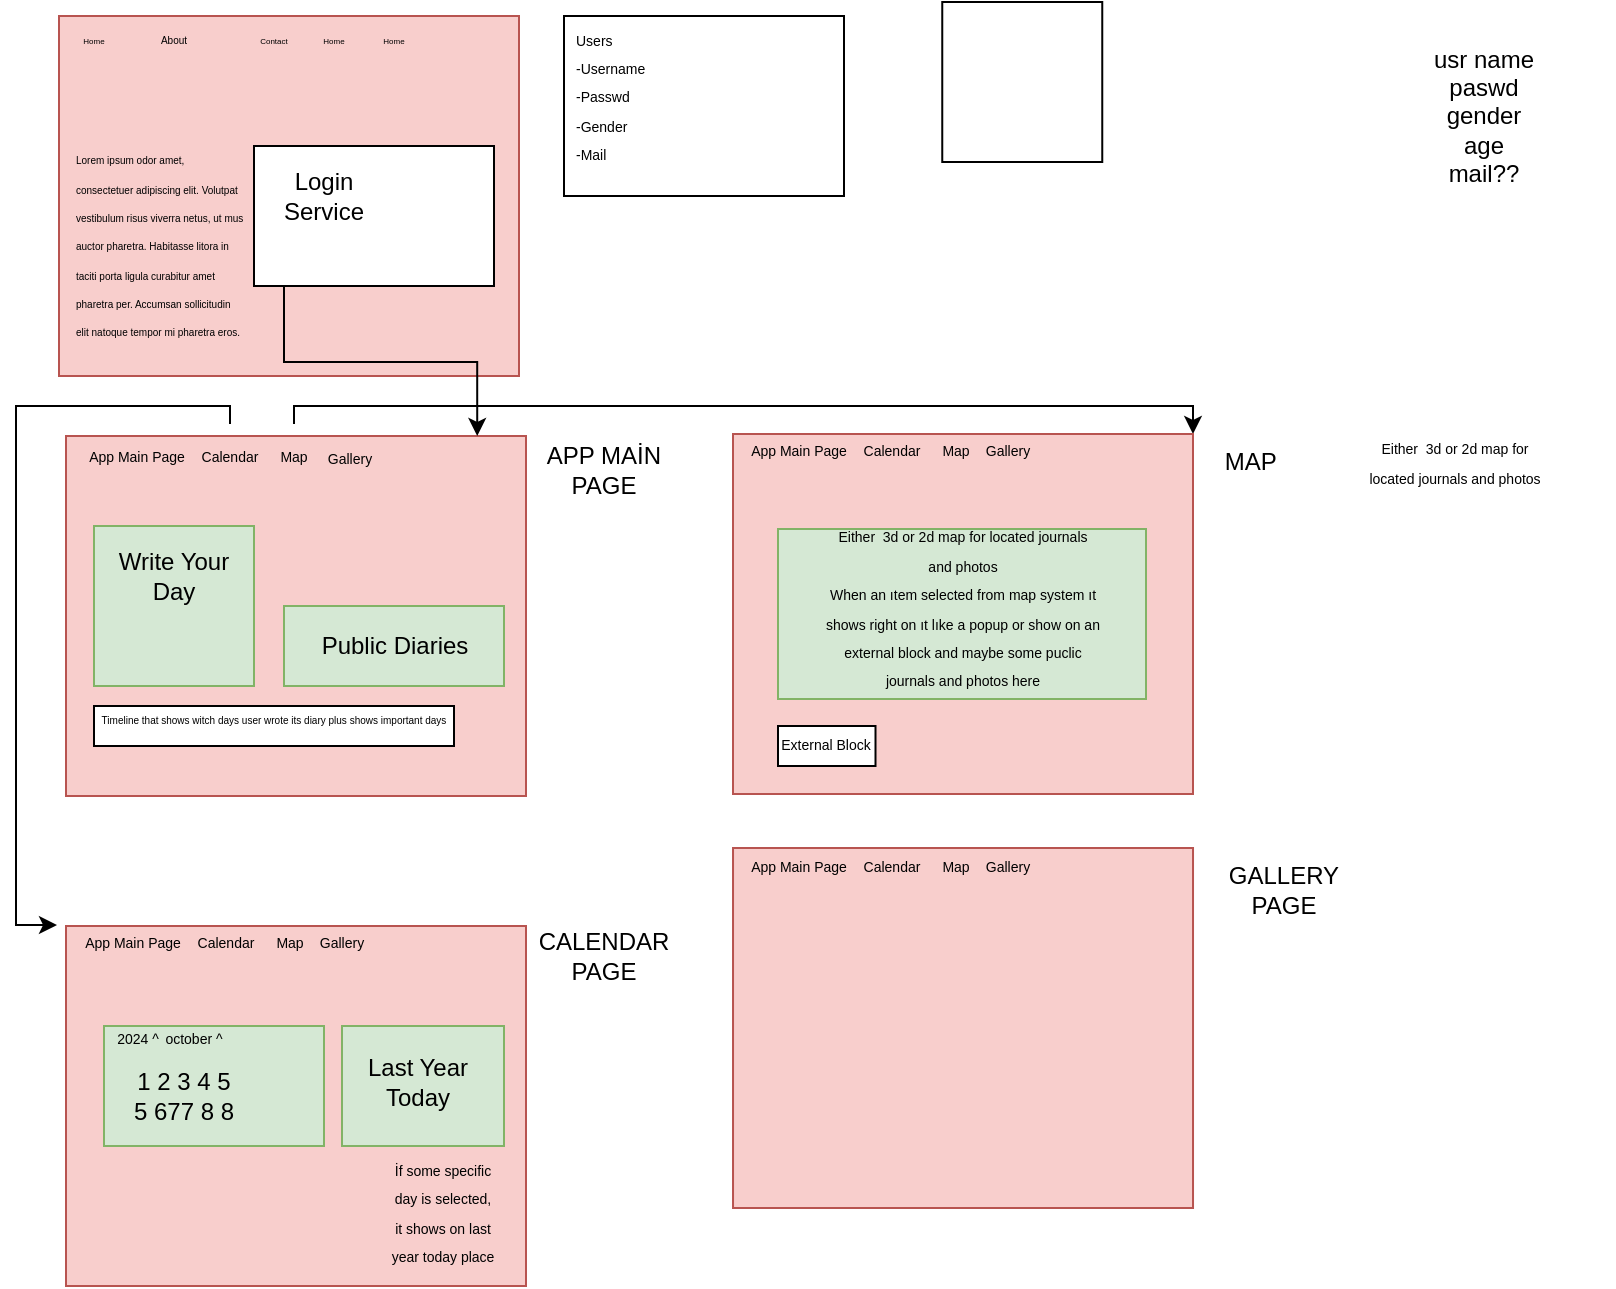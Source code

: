 <mxfile version="25.0.3" pages="2">
  <diagram name="Sayfa -1" id="lpaqPt4GCAIE5SKZ4p8X">
    <mxGraphModel dx="10500" dy="5570" grid="1" gridSize="10" guides="1" tooltips="1" connect="1" arrows="1" fold="1" page="1" pageScale="1" pageWidth="827" pageHeight="1169" math="0" shadow="0">
      <root>
        <mxCell id="0" />
        <mxCell id="1" parent="0" />
        <mxCell id="ZIyLOdGgL62Nhkdruaqg-5" value="" style="rounded=0;whiteSpace=wrap;html=1;fillColor=#f8cecc;strokeColor=#b85450;" parent="1" vertex="1">
          <mxGeometry x="37.5" y="25" width="230" height="180" as="geometry" />
        </mxCell>
        <mxCell id="ZIyLOdGgL62Nhkdruaqg-6" value="" style="rounded=0;whiteSpace=wrap;html=1;" parent="1" vertex="1">
          <mxGeometry x="135" y="90" width="120" height="70" as="geometry" />
        </mxCell>
        <mxCell id="ZIyLOdGgL62Nhkdruaqg-7" value="Login Service" style="text;html=1;align=center;verticalAlign=middle;whiteSpace=wrap;rounded=0;" parent="1" vertex="1">
          <mxGeometry x="140" y="100" width="60" height="30" as="geometry" />
        </mxCell>
        <mxCell id="ZIyLOdGgL62Nhkdruaqg-9" value="&lt;font style=&quot;font-size: 4px;&quot;&gt;Home&lt;/font&gt;" style="text;html=1;align=center;verticalAlign=middle;whiteSpace=wrap;rounded=0;" parent="1" vertex="1">
          <mxGeometry x="40" y="30" width="30" height="10" as="geometry" />
        </mxCell>
        <mxCell id="ZIyLOdGgL62Nhkdruaqg-11" value="&lt;font style=&quot;font-size: 5px;&quot;&gt;About&lt;/font&gt;" style="text;html=1;align=center;verticalAlign=middle;whiteSpace=wrap;rounded=0;" parent="1" vertex="1">
          <mxGeometry x="80" y="30" width="30" height="10" as="geometry" />
        </mxCell>
        <mxCell id="ZIyLOdGgL62Nhkdruaqg-12" value="&lt;font style=&quot;font-size: 4px;&quot;&gt;Contact&lt;/font&gt;" style="text;html=1;align=center;verticalAlign=middle;whiteSpace=wrap;rounded=0;" parent="1" vertex="1">
          <mxGeometry x="130" y="30" width="30" height="10" as="geometry" />
        </mxCell>
        <mxCell id="ZIyLOdGgL62Nhkdruaqg-13" value="&lt;font style=&quot;font-size: 4px;&quot;&gt;Home&lt;/font&gt;" style="text;html=1;align=center;verticalAlign=middle;whiteSpace=wrap;rounded=0;" parent="1" vertex="1">
          <mxGeometry x="160" y="30" width="30" height="10" as="geometry" />
        </mxCell>
        <mxCell id="ZIyLOdGgL62Nhkdruaqg-14" value="&lt;font style=&quot;font-size: 4px;&quot;&gt;Home&lt;/font&gt;" style="text;html=1;align=center;verticalAlign=middle;whiteSpace=wrap;rounded=0;" parent="1" vertex="1">
          <mxGeometry x="190" y="30" width="30" height="10" as="geometry" />
        </mxCell>
        <mxCell id="ZIyLOdGgL62Nhkdruaqg-18" value="" style="rounded=0;whiteSpace=wrap;html=1;fillColor=#f8cecc;strokeColor=#b85450;" parent="1" vertex="1">
          <mxGeometry x="41" y="235" width="230" height="180" as="geometry" />
        </mxCell>
        <mxCell id="ZIyLOdGgL62Nhkdruaqg-20" value="&lt;font style=&quot;font-size: 7px;&quot;&gt;App Main Page&lt;/font&gt;" style="text;html=1;align=center;verticalAlign=middle;whiteSpace=wrap;rounded=0;" parent="1" vertex="1">
          <mxGeometry x="39" y="229" width="75" height="30" as="geometry" />
        </mxCell>
        <mxCell id="ZIyLOdGgL62Nhkdruaqg-30" value="&lt;span style=&quot;color: rgba(0, 0, 0, 0); font-family: monospace; font-size: 0px; text-align: start; text-wrap-mode: nowrap;&quot;&gt;%3CmxGraphModel%3E%3Croot%3E%3CmxCell%20id%3D%220%22%2F%3E%3CmxCell%20id%3D%221%22%20parent%3D%220%22%2F%3E%3CmxCell%20id%3D%222%22%20value%3D%22%22%20style%3D%22rounded%3D0%3BwhiteSpace%3Dwrap%3Bhtml%3D1%3BfillColor%3D%23d5e8d4%3BstrokeColor%3D%2382b366%3B%22%20vertex%3D%221%22%20parent%3D%221%22%3E%3CmxGeometry%20x%3D%2255%22%20y%3D%22280%22%20width%3D%2280%22%20height%3D%2280%22%20as%3D%22geometry%22%2F%3E%3C%2FmxCell%3E%3C%2Froot%3E%3C%2FmxGraphModel%3E&lt;/span&gt;" style="rounded=0;whiteSpace=wrap;html=1;fillColor=#d5e8d4;strokeColor=#82b366;" parent="1" vertex="1">
          <mxGeometry x="55" y="280" width="80" height="80" as="geometry" />
        </mxCell>
        <mxCell id="ZIyLOdGgL62Nhkdruaqg-31" value="Write Your Day" style="text;html=1;align=center;verticalAlign=middle;whiteSpace=wrap;rounded=0;" parent="1" vertex="1">
          <mxGeometry x="65" y="290" width="60" height="30" as="geometry" />
        </mxCell>
        <mxCell id="ZIyLOdGgL62Nhkdruaqg-34" value="" style="rounded=0;whiteSpace=wrap;html=1;" parent="1" vertex="1">
          <mxGeometry x="55" y="370" width="180" height="20" as="geometry" />
        </mxCell>
        <mxCell id="ZIyLOdGgL62Nhkdruaqg-35" value="&lt;font style=&quot;font-size: 5px;&quot;&gt;Timeline that shows witch days user wrote its diary plus shows important days&lt;/font&gt;" style="text;html=1;align=center;verticalAlign=middle;whiteSpace=wrap;rounded=0;" parent="1" vertex="1">
          <mxGeometry x="50" y="360" width="190" height="30" as="geometry" />
        </mxCell>
        <mxCell id="ZIyLOdGgL62Nhkdruaqg-64" style="edgeStyle=orthogonalEdgeStyle;rounded=0;orthogonalLoop=1;jettySize=auto;html=1;exitX=0.5;exitY=0;exitDx=0;exitDy=0;entryX=0;entryY=0.25;entryDx=0;entryDy=0;" parent="1" source="ZIyLOdGgL62Nhkdruaqg-36" target="ZIyLOdGgL62Nhkdruaqg-49" edge="1">
          <mxGeometry relative="1" as="geometry">
            <Array as="points">
              <mxPoint x="123" y="220" />
              <mxPoint x="16" y="220" />
              <mxPoint x="16" y="479" />
            </Array>
          </mxGeometry>
        </mxCell>
        <mxCell id="ZIyLOdGgL62Nhkdruaqg-36" value="&lt;font style=&quot;font-size: 7px;&quot;&gt;Calendar&lt;/font&gt;" style="text;html=1;align=center;verticalAlign=middle;whiteSpace=wrap;rounded=0;" parent="1" vertex="1">
          <mxGeometry x="93" y="229" width="60" height="30" as="geometry" />
        </mxCell>
        <mxCell id="ZIyLOdGgL62Nhkdruaqg-95" style="edgeStyle=orthogonalEdgeStyle;rounded=0;orthogonalLoop=1;jettySize=auto;html=1;exitX=0.5;exitY=0;exitDx=0;exitDy=0;entryX=1;entryY=0;entryDx=0;entryDy=0;" parent="1" source="ZIyLOdGgL62Nhkdruaqg-37" target="ZIyLOdGgL62Nhkdruaqg-66" edge="1">
          <mxGeometry relative="1" as="geometry">
            <Array as="points">
              <mxPoint x="155" y="220" />
              <mxPoint x="605" y="220" />
            </Array>
          </mxGeometry>
        </mxCell>
        <mxCell id="ZIyLOdGgL62Nhkdruaqg-37" value="&lt;font style=&quot;font-size: 7px;&quot;&gt;Map&lt;/font&gt;" style="text;html=1;align=center;verticalAlign=middle;whiteSpace=wrap;rounded=0;" parent="1" vertex="1">
          <mxGeometry x="125" y="229" width="60" height="30" as="geometry" />
        </mxCell>
        <mxCell id="ZIyLOdGgL62Nhkdruaqg-38" value="&lt;font style=&quot;font-size: 7px;&quot;&gt;Gallery&lt;/font&gt;" style="text;html=1;align=center;verticalAlign=middle;whiteSpace=wrap;rounded=0;container=1;" parent="1" vertex="1">
          <mxGeometry x="153" y="230" width="60" height="30" as="geometry">
            <mxRectangle x="151" y="229" width="60" height="30" as="alternateBounds" />
          </mxGeometry>
        </mxCell>
        <mxCell id="ZIyLOdGgL62Nhkdruaqg-39" value="" style="shape=image;html=1;verticalAlign=top;verticalLabelPosition=bottom;labelBackgroundColor=#ffffff;imageAspect=0;aspect=fixed;image=https://cdn1.iconfinder.com/data/icons/material-core/18/exit-to-app-128.png" parent="1" vertex="1">
          <mxGeometry x="250" y="243" width="17" height="17" as="geometry" />
        </mxCell>
        <mxCell id="ZIyLOdGgL62Nhkdruaqg-40" value="" style="shape=image;html=1;verticalAlign=top;verticalLabelPosition=bottom;labelBackgroundColor=#ffffff;imageAspect=0;aspect=fixed;image=https://cdn1.iconfinder.com/data/icons/iconoir-vol-3/24/profile-circled-128.png" parent="1" vertex="1">
          <mxGeometry x="224" y="243" width="20" height="20" as="geometry" />
        </mxCell>
        <mxCell id="ZIyLOdGgL62Nhkdruaqg-43" value="" style="rounded=0;whiteSpace=wrap;html=1;fillColor=#d5e8d4;strokeColor=#82b366;" parent="1" vertex="1">
          <mxGeometry x="150" y="320" width="110" height="40" as="geometry" />
        </mxCell>
        <mxCell id="ZIyLOdGgL62Nhkdruaqg-44" value="Public Diaries" style="text;html=1;align=center;verticalAlign=middle;whiteSpace=wrap;rounded=0;" parent="1" vertex="1">
          <mxGeometry x="142.5" y="325" width="125" height="30" as="geometry" />
        </mxCell>
        <mxCell id="ZIyLOdGgL62Nhkdruaqg-45" value="&lt;font style=&quot;font-size: 5px;&quot;&gt;Lorem ipsum odor amet, consectetuer adipiscing elit. Volutpat vestibulum risus viverra netus, ut mus auctor pharetra. Habitasse litora in taciti porta ligula curabitur amet pharetra per. Accumsan sollicitudin elit natoque tempor mi pharetra eros.&amp;nbsp;&lt;/font&gt;" style="text;html=1;align=left;verticalAlign=middle;whiteSpace=wrap;rounded=0;" parent="1" vertex="1">
          <mxGeometry x="44" y="98" width="86" height="79" as="geometry" />
        </mxCell>
        <mxCell id="ZIyLOdGgL62Nhkdruaqg-46" value="APP MAİN PAGE" style="text;html=1;align=center;verticalAlign=middle;whiteSpace=wrap;rounded=0;" parent="1" vertex="1">
          <mxGeometry x="280" y="236.5" width="60" height="30" as="geometry" />
        </mxCell>
        <mxCell id="ZIyLOdGgL62Nhkdruaqg-47" value="" style="rounded=0;whiteSpace=wrap;html=1;fillColor=#f8cecc;strokeColor=#b85450;" parent="1" vertex="1">
          <mxGeometry x="41" y="480" width="230" height="180" as="geometry" />
        </mxCell>
        <mxCell id="ZIyLOdGgL62Nhkdruaqg-48" value="CALENDAR PAGE" style="text;html=1;align=center;verticalAlign=middle;whiteSpace=wrap;rounded=0;" parent="1" vertex="1">
          <mxGeometry x="280" y="480" width="60" height="30" as="geometry" />
        </mxCell>
        <mxCell id="ZIyLOdGgL62Nhkdruaqg-49" value="&lt;font style=&quot;font-size: 7px;&quot;&gt;App Main Page&lt;/font&gt;" style="text;html=1;align=center;verticalAlign=middle;whiteSpace=wrap;rounded=0;" parent="1" vertex="1">
          <mxGeometry x="36.5" y="472" width="75" height="30" as="geometry" />
        </mxCell>
        <mxCell id="ZIyLOdGgL62Nhkdruaqg-50" value="&lt;font style=&quot;font-size: 7px;&quot;&gt;Calendar&lt;/font&gt;" style="text;html=1;align=center;verticalAlign=middle;whiteSpace=wrap;rounded=0;" parent="1" vertex="1">
          <mxGeometry x="90.5" y="472" width="60" height="30" as="geometry" />
        </mxCell>
        <mxCell id="ZIyLOdGgL62Nhkdruaqg-51" value="&lt;font style=&quot;font-size: 7px;&quot;&gt;Map&lt;/font&gt;" style="text;html=1;align=center;verticalAlign=middle;whiteSpace=wrap;rounded=0;" parent="1" vertex="1">
          <mxGeometry x="122.5" y="472" width="60" height="30" as="geometry" />
        </mxCell>
        <mxCell id="ZIyLOdGgL62Nhkdruaqg-52" value="&lt;font style=&quot;font-size: 7px;&quot;&gt;Gallery&lt;/font&gt;" style="text;html=1;align=center;verticalAlign=middle;whiteSpace=wrap;rounded=0;container=1;" parent="1" vertex="1">
          <mxGeometry x="148.5" y="472" width="60" height="30" as="geometry" />
        </mxCell>
        <mxCell id="ZIyLOdGgL62Nhkdruaqg-53" value="" style="shape=image;html=1;verticalAlign=top;verticalLabelPosition=bottom;labelBackgroundColor=#ffffff;imageAspect=0;aspect=fixed;image=https://cdn1.iconfinder.com/data/icons/material-core/18/exit-to-app-128.png" parent="1" vertex="1">
          <mxGeometry x="247.5" y="486" width="17" height="17" as="geometry" />
        </mxCell>
        <mxCell id="ZIyLOdGgL62Nhkdruaqg-54" value="" style="shape=image;html=1;verticalAlign=top;verticalLabelPosition=bottom;labelBackgroundColor=#ffffff;imageAspect=0;aspect=fixed;image=https://cdn1.iconfinder.com/data/icons/iconoir-vol-3/24/profile-circled-128.png" parent="1" vertex="1">
          <mxGeometry x="221.5" y="486" width="20" height="20" as="geometry" />
        </mxCell>
        <mxCell id="ZIyLOdGgL62Nhkdruaqg-55" value="" style="rounded=0;whiteSpace=wrap;html=1;fillColor=#d5e8d4;strokeColor=#82b366;" parent="1" vertex="1">
          <mxGeometry x="179" y="530" width="81" height="60" as="geometry" />
        </mxCell>
        <mxCell id="ZIyLOdGgL62Nhkdruaqg-56" value="Last Year Today" style="text;html=1;align=center;verticalAlign=middle;whiteSpace=wrap;rounded=0;" parent="1" vertex="1">
          <mxGeometry x="184" y="535" width="66" height="45" as="geometry" />
        </mxCell>
        <mxCell id="ZIyLOdGgL62Nhkdruaqg-59" value="" style="rounded=0;whiteSpace=wrap;html=1;fillColor=#d5e8d4;strokeColor=#82b366;" parent="1" vertex="1">
          <mxGeometry x="60" y="530" width="110" height="60" as="geometry" />
        </mxCell>
        <mxCell id="ZIyLOdGgL62Nhkdruaqg-60" value="&lt;font style=&quot;font-size: 7px;&quot;&gt;2024 ^&lt;/font&gt;" style="text;html=1;align=center;verticalAlign=middle;whiteSpace=wrap;rounded=0;" parent="1" vertex="1">
          <mxGeometry x="46.5" y="520" width="60" height="30" as="geometry" />
        </mxCell>
        <mxCell id="ZIyLOdGgL62Nhkdruaqg-61" value="&lt;font style=&quot;font-size: 7px;&quot;&gt;october ^&lt;/font&gt;" style="text;html=1;align=center;verticalAlign=middle;whiteSpace=wrap;rounded=0;" parent="1" vertex="1">
          <mxGeometry x="75" y="520" width="60" height="30" as="geometry" />
        </mxCell>
        <mxCell id="ZIyLOdGgL62Nhkdruaqg-62" value="1 2 3 4 5&lt;div&gt;5 677 8 8&lt;/div&gt;" style="text;html=1;align=center;verticalAlign=middle;whiteSpace=wrap;rounded=0;" parent="1" vertex="1">
          <mxGeometry x="55" y="550" width="90" height="30" as="geometry" />
        </mxCell>
        <mxCell id="ZIyLOdGgL62Nhkdruaqg-63" value="&lt;font style=&quot;font-size: 7px;&quot;&gt;İf some specific day is selected, it shows on last year today place&lt;/font&gt;" style="text;html=1;align=center;verticalAlign=middle;whiteSpace=wrap;rounded=0;" parent="1" vertex="1">
          <mxGeometry x="202" y="607" width="55" height="30" as="geometry" />
        </mxCell>
        <mxCell id="ZIyLOdGgL62Nhkdruaqg-66" value="" style="rounded=0;whiteSpace=wrap;html=1;fillColor=#f8cecc;strokeColor=#b85450;" parent="1" vertex="1">
          <mxGeometry x="374.5" y="234" width="230" height="180" as="geometry" />
        </mxCell>
        <mxCell id="ZIyLOdGgL62Nhkdruaqg-67" value="MAP&amp;nbsp;" style="text;html=1;align=center;verticalAlign=middle;whiteSpace=wrap;rounded=0;" parent="1" vertex="1">
          <mxGeometry x="604.5" y="233" width="60" height="30" as="geometry" />
        </mxCell>
        <mxCell id="ZIyLOdGgL62Nhkdruaqg-68" value="&lt;font style=&quot;font-size: 7px;&quot;&gt;App Main Page&lt;/font&gt;" style="text;html=1;align=center;verticalAlign=middle;whiteSpace=wrap;rounded=0;" parent="1" vertex="1">
          <mxGeometry x="370" y="226" width="75" height="30" as="geometry" />
        </mxCell>
        <mxCell id="ZIyLOdGgL62Nhkdruaqg-69" value="&lt;font style=&quot;font-size: 7px;&quot;&gt;Calendar&lt;/font&gt;" style="text;html=1;align=center;verticalAlign=middle;whiteSpace=wrap;rounded=0;" parent="1" vertex="1">
          <mxGeometry x="424" y="226" width="60" height="30" as="geometry" />
        </mxCell>
        <mxCell id="ZIyLOdGgL62Nhkdruaqg-70" value="&lt;font style=&quot;font-size: 7px;&quot;&gt;Map&lt;/font&gt;" style="text;html=1;align=center;verticalAlign=middle;whiteSpace=wrap;rounded=0;" parent="1" vertex="1">
          <mxGeometry x="456" y="226" width="60" height="30" as="geometry" />
        </mxCell>
        <mxCell id="ZIyLOdGgL62Nhkdruaqg-71" value="&lt;font style=&quot;font-size: 7px;&quot;&gt;Gallery&lt;/font&gt;" style="text;html=1;align=center;verticalAlign=middle;whiteSpace=wrap;rounded=0;container=1;" parent="1" vertex="1">
          <mxGeometry x="482" y="226" width="60" height="30" as="geometry" />
        </mxCell>
        <mxCell id="ZIyLOdGgL62Nhkdruaqg-72" value="" style="shape=image;html=1;verticalAlign=top;verticalLabelPosition=bottom;labelBackgroundColor=#ffffff;imageAspect=0;aspect=fixed;image=https://cdn1.iconfinder.com/data/icons/material-core/18/exit-to-app-128.png" parent="1" vertex="1">
          <mxGeometry x="581" y="240" width="17" height="17" as="geometry" />
        </mxCell>
        <mxCell id="ZIyLOdGgL62Nhkdruaqg-73" value="" style="shape=image;html=1;verticalAlign=top;verticalLabelPosition=bottom;labelBackgroundColor=#ffffff;imageAspect=0;aspect=fixed;image=https://cdn1.iconfinder.com/data/icons/iconoir-vol-3/24/profile-circled-128.png" parent="1" vertex="1">
          <mxGeometry x="555" y="240" width="20" height="20" as="geometry" />
        </mxCell>
        <mxCell id="ZIyLOdGgL62Nhkdruaqg-81" value="" style="shape=image;html=1;verticalAlign=top;verticalLabelPosition=bottom;labelBackgroundColor=#ffffff;imageAspect=0;aspect=fixed;image=https://cdn2.iconfinder.com/data/icons/whcompare-isometric-web-hosting-servers/50/connected-globe-128.png" parent="1" vertex="1">
          <mxGeometry x="740.5" y="366.5" width="74.5" height="74.5" as="geometry" />
        </mxCell>
        <mxCell id="ZIyLOdGgL62Nhkdruaqg-83" value="" style="shape=image;verticalLabelPosition=bottom;labelBackgroundColor=default;verticalAlign=top;aspect=fixed;imageAspect=0;image=https://cdn.britannica.com/37/245037-050-79129D52/world-map-continents-oceans.jpg;" parent="1" vertex="1">
          <mxGeometry x="655" y="273" width="160" height="80" as="geometry" />
        </mxCell>
        <mxCell id="ZIyLOdGgL62Nhkdruaqg-84" value="&lt;font style=&quot;font-size: 7px;&quot;&gt;Either&amp;nbsp; 3d or 2d map for located journals and photos&lt;/font&gt;" style="text;html=1;align=center;verticalAlign=middle;whiteSpace=wrap;rounded=0;" parent="1" vertex="1">
          <mxGeometry x="689.75" y="236.5" width="90.5" height="20" as="geometry" />
        </mxCell>
        <mxCell id="ZIyLOdGgL62Nhkdruaqg-85" value="" style="rounded=0;whiteSpace=wrap;html=1;fillColor=#d5e8d4;strokeColor=#82b366;" parent="1" vertex="1">
          <mxGeometry x="397" y="281.5" width="184" height="85" as="geometry" />
        </mxCell>
        <mxCell id="ZIyLOdGgL62Nhkdruaqg-88" value="&lt;font style=&quot;font-size: 7px;&quot;&gt;Either&amp;nbsp; 3d or 2d map for located journals and photos&lt;/font&gt;&lt;div&gt;&lt;font style=&quot;font-size: 7px;&quot;&gt;When an ıtem selected from map system ıt shows right on ıt lıke a popup or show on an external block and maybe some puclic journals and photos here&lt;/font&gt;&lt;/div&gt;" style="text;html=1;align=center;verticalAlign=middle;whiteSpace=wrap;rounded=0;" parent="1" vertex="1">
          <mxGeometry x="419.88" y="310" width="139.25" height="20" as="geometry" />
        </mxCell>
        <mxCell id="ZIyLOdGgL62Nhkdruaqg-89" value="" style="rounded=0;whiteSpace=wrap;html=1;" parent="1" vertex="1">
          <mxGeometry x="397" y="380" width="48.75" height="20" as="geometry" />
        </mxCell>
        <mxCell id="ZIyLOdGgL62Nhkdruaqg-90" value="&lt;font style=&quot;font-size: 7px;&quot;&gt;External Block&lt;/font&gt;" style="text;html=1;align=center;verticalAlign=middle;whiteSpace=wrap;rounded=0;" parent="1" vertex="1">
          <mxGeometry x="390.75" y="373" width="60" height="30" as="geometry" />
        </mxCell>
        <mxCell id="ZIyLOdGgL62Nhkdruaqg-96" style="edgeStyle=orthogonalEdgeStyle;rounded=0;orthogonalLoop=1;jettySize=auto;html=1;exitX=0;exitY=1;exitDx=0;exitDy=0;entryX=0.894;entryY=0;entryDx=0;entryDy=0;entryPerimeter=0;" parent="1" source="ZIyLOdGgL62Nhkdruaqg-6" target="ZIyLOdGgL62Nhkdruaqg-18" edge="1">
          <mxGeometry relative="1" as="geometry">
            <mxPoint x="250" y="230" as="targetPoint" />
            <Array as="points">
              <mxPoint x="150" y="160" />
              <mxPoint x="150" y="198" />
              <mxPoint x="247" y="198" />
            </Array>
          </mxGeometry>
        </mxCell>
        <mxCell id="ZIyLOdGgL62Nhkdruaqg-97" value="" style="rounded=0;whiteSpace=wrap;html=1;fillColor=#f8cecc;strokeColor=#b85450;" parent="1" vertex="1">
          <mxGeometry x="374.51" y="441" width="230" height="180" as="geometry" />
        </mxCell>
        <mxCell id="ZIyLOdGgL62Nhkdruaqg-98" value="" style="shape=image;html=1;verticalAlign=top;verticalLabelPosition=bottom;labelBackgroundColor=#ffffff;imageAspect=0;aspect=fixed;image=https://cdn1.iconfinder.com/data/icons/material-core/18/exit-to-app-128.png" parent="1" vertex="1">
          <mxGeometry x="581.01" y="447" width="17" height="17" as="geometry" />
        </mxCell>
        <mxCell id="ZIyLOdGgL62Nhkdruaqg-99" value="" style="shape=image;html=1;verticalAlign=top;verticalLabelPosition=bottom;labelBackgroundColor=#ffffff;imageAspect=0;aspect=fixed;image=https://cdn1.iconfinder.com/data/icons/iconoir-vol-3/24/profile-circled-128.png" parent="1" vertex="1">
          <mxGeometry x="555.01" y="447" width="20" height="20" as="geometry" />
        </mxCell>
        <mxCell id="ZIyLOdGgL62Nhkdruaqg-104" value="&lt;font style=&quot;font-size: 7px;&quot;&gt;App Main Page&lt;/font&gt;" style="text;html=1;align=center;verticalAlign=middle;whiteSpace=wrap;rounded=0;" parent="1" vertex="1">
          <mxGeometry x="370" y="434" width="75" height="30" as="geometry" />
        </mxCell>
        <mxCell id="ZIyLOdGgL62Nhkdruaqg-105" value="&lt;font style=&quot;font-size: 7px;&quot;&gt;Calendar&lt;/font&gt;" style="text;html=1;align=center;verticalAlign=middle;whiteSpace=wrap;rounded=0;" parent="1" vertex="1">
          <mxGeometry x="424" y="434" width="60" height="30" as="geometry" />
        </mxCell>
        <mxCell id="ZIyLOdGgL62Nhkdruaqg-106" value="&lt;font style=&quot;font-size: 7px;&quot;&gt;Map&lt;/font&gt;" style="text;html=1;align=center;verticalAlign=middle;whiteSpace=wrap;rounded=0;" parent="1" vertex="1">
          <mxGeometry x="456" y="434" width="60" height="30" as="geometry" />
        </mxCell>
        <mxCell id="ZIyLOdGgL62Nhkdruaqg-107" value="&lt;font style=&quot;font-size: 7px;&quot;&gt;Gallery&lt;/font&gt;" style="text;html=1;align=center;verticalAlign=middle;whiteSpace=wrap;rounded=0;container=1;" parent="1" vertex="1">
          <mxGeometry x="482" y="434" width="60" height="30" as="geometry" />
        </mxCell>
        <mxCell id="ZIyLOdGgL62Nhkdruaqg-108" value="" style="shape=image;html=1;verticalAlign=top;verticalLabelPosition=bottom;labelBackgroundColor=#ffffff;imageAspect=0;aspect=fixed;image=https://cdn4.iconfinder.com/data/icons/48-bubbles/48/18.Pictures-Day-128.png" parent="1" vertex="1">
          <mxGeometry x="395" y="502" width="38" height="38" as="geometry" />
        </mxCell>
        <mxCell id="ZIyLOdGgL62Nhkdruaqg-109" value="" style="shape=image;html=1;verticalAlign=top;verticalLabelPosition=bottom;labelBackgroundColor=#ffffff;imageAspect=0;aspect=fixed;image=https://cdn4.iconfinder.com/data/icons/48-bubbles/48/18.Pictures-Day-128.png" parent="1" vertex="1">
          <mxGeometry x="446" y="540" width="38" height="38" as="geometry" />
        </mxCell>
        <mxCell id="ZIyLOdGgL62Nhkdruaqg-110" value="" style="shape=image;html=1;verticalAlign=top;verticalLabelPosition=bottom;labelBackgroundColor=#ffffff;imageAspect=0;aspect=fixed;image=https://cdn4.iconfinder.com/data/icons/48-bubbles/48/18.Pictures-Day-128.png" parent="1" vertex="1">
          <mxGeometry x="395" y="541" width="38" height="38" as="geometry" />
        </mxCell>
        <mxCell id="ZIyLOdGgL62Nhkdruaqg-111" value="" style="shape=image;html=1;verticalAlign=top;verticalLabelPosition=bottom;labelBackgroundColor=#ffffff;imageAspect=0;aspect=fixed;image=https://cdn4.iconfinder.com/data/icons/48-bubbles/48/18.Pictures-Day-128.png" parent="1" vertex="1">
          <mxGeometry x="446" y="503" width="38" height="38" as="geometry" />
        </mxCell>
        <mxCell id="ZIyLOdGgL62Nhkdruaqg-112" value="" style="shape=image;html=1;verticalAlign=top;verticalLabelPosition=bottom;labelBackgroundColor=#ffffff;imageAspect=0;aspect=fixed;image=https://cdn4.iconfinder.com/data/icons/48-bubbles/48/18.Pictures-Day-128.png" parent="1" vertex="1">
          <mxGeometry x="493" y="503" width="38" height="38" as="geometry" />
        </mxCell>
        <mxCell id="ZIyLOdGgL62Nhkdruaqg-113" value="" style="shape=image;html=1;verticalAlign=top;verticalLabelPosition=bottom;labelBackgroundColor=#ffffff;imageAspect=0;aspect=fixed;image=https://cdn4.iconfinder.com/data/icons/48-bubbles/48/18.Pictures-Day-128.png" parent="1" vertex="1">
          <mxGeometry x="493" y="541" width="38" height="38" as="geometry" />
        </mxCell>
        <mxCell id="ZIyLOdGgL62Nhkdruaqg-114" value="GALLERY PAGE" style="text;html=1;align=center;verticalAlign=middle;whiteSpace=wrap;rounded=0;" parent="1" vertex="1">
          <mxGeometry x="620" y="447" width="60" height="30" as="geometry" />
        </mxCell>
        <mxCell id="ZIyLOdGgL62Nhkdruaqg-115" value="" style="rounded=0;whiteSpace=wrap;html=1;" parent="1" vertex="1">
          <mxGeometry x="290" y="25" width="140" height="90" as="geometry" />
        </mxCell>
        <mxCell id="ZIyLOdGgL62Nhkdruaqg-117" value="usr name&lt;div&gt;paswd&lt;/div&gt;&lt;div&gt;gender&lt;/div&gt;&lt;div&gt;age&lt;/div&gt;&lt;div&gt;mail??&lt;/div&gt;" style="text;html=1;align=center;verticalAlign=middle;whiteSpace=wrap;rounded=0;" parent="1" vertex="1">
          <mxGeometry x="720.25" y="60" width="60" height="30" as="geometry" />
        </mxCell>
        <mxCell id="oFRw-egO-gHiqGn--iNo-1" value="&lt;font style=&quot;font-size: 7px;&quot;&gt;Users&lt;/font&gt;&lt;div&gt;&lt;font style=&quot;font-size: 7px;&quot;&gt;-Username&lt;/font&gt;&lt;/div&gt;&lt;div&gt;&lt;font style=&quot;font-size: 7px;&quot;&gt;-Passwd&lt;/font&gt;&lt;/div&gt;&lt;div&gt;&lt;font style=&quot;font-size: 7px;&quot;&gt;-Gender&lt;/font&gt;&lt;/div&gt;&lt;div&gt;&lt;font style=&quot;font-size: 7px;&quot;&gt;-Mail&lt;/font&gt;&lt;/div&gt;" style="text;html=1;align=left;verticalAlign=middle;whiteSpace=wrap;rounded=0;" vertex="1" parent="1">
          <mxGeometry x="293.51" y="46.5" width="75.49" height="35" as="geometry" />
        </mxCell>
        <mxCell id="oFRw-egO-gHiqGn--iNo-2" value="" style="whiteSpace=wrap;html=1;aspect=fixed;" vertex="1" parent="1">
          <mxGeometry x="479.13" y="18" width="80" height="80" as="geometry" />
        </mxCell>
      </root>
    </mxGraphModel>
  </diagram>
  <diagram id="9H8jLtyJWB78UuttbaO7" name="Sayfa -2">
    <mxGraphModel dx="1750" dy="928" grid="1" gridSize="10" guides="1" tooltips="1" connect="1" arrows="1" fold="1" page="1" pageScale="1" pageWidth="827" pageHeight="1169" math="0" shadow="0">
      <root>
        <mxCell id="0" />
        <mxCell id="1" parent="0" />
        <mxCell id="oO9VPE06FPOxWI3IELLo-1" value="" style="rounded=0;whiteSpace=wrap;html=1;" vertex="1" parent="1">
          <mxGeometry x="10" width="460" height="330" as="geometry" />
        </mxCell>
      </root>
    </mxGraphModel>
  </diagram>
</mxfile>
